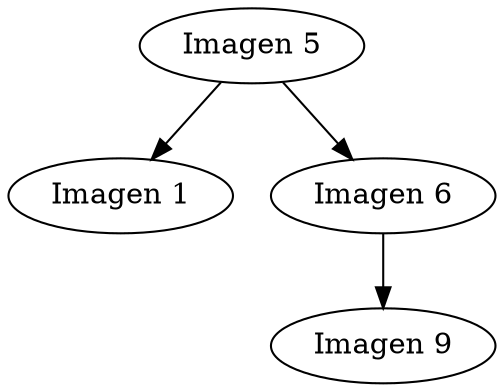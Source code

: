  digraph imagenes {
5[label="Imagen 5"]
           5  ->            1
1[label="Imagen 1"]
           5  ->            6
6[label="Imagen 6"]
           6  ->            9
9[label="Imagen 9"]
 }
